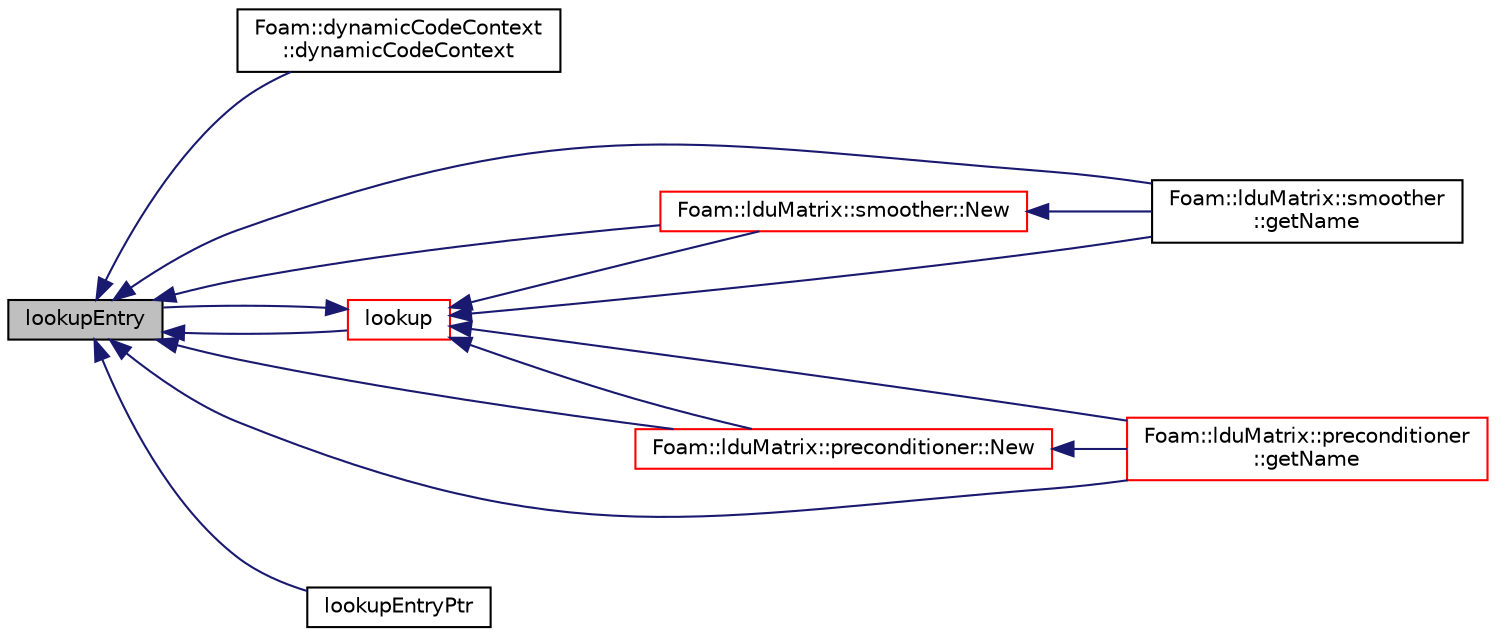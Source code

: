 digraph "lookupEntry"
{
  bgcolor="transparent";
  edge [fontname="Helvetica",fontsize="10",labelfontname="Helvetica",labelfontsize="10"];
  node [fontname="Helvetica",fontsize="10",shape=record];
  rankdir="LR";
  Node1 [label="lookupEntry",height=0.2,width=0.4,color="black", fillcolor="grey75", style="filled", fontcolor="black"];
  Node1 -> Node2 [dir="back",color="midnightblue",fontsize="10",style="solid",fontname="Helvetica"];
  Node2 [label="Foam::dynamicCodeContext\l::dynamicCodeContext",height=0.2,width=0.4,color="black",URL="$a00596.html#aaf616cf1d1395ba4d720994dc0d56732",tooltip="Construct from a dictionary. "];
  Node1 -> Node3 [dir="back",color="midnightblue",fontsize="10",style="solid",fontname="Helvetica"];
  Node3 [label="Foam::lduMatrix::smoother\l::getName",height=0.2,width=0.4,color="black",URL="$a02363.html#ac59fad692d6ce7568c8086fe89073005",tooltip="Find the smoother name (directly or from a sub-dictionary) "];
  Node1 -> Node4 [dir="back",color="midnightblue",fontsize="10",style="solid",fontname="Helvetica"];
  Node4 [label="Foam::lduMatrix::preconditioner\l::getName",height=0.2,width=0.4,color="red",URL="$a01957.html#ac59fad692d6ce7568c8086fe89073005",tooltip="Find the preconditioner name (directly or from a sub-dictionary) "];
  Node1 -> Node5 [dir="back",color="midnightblue",fontsize="10",style="solid",fontname="Helvetica"];
  Node5 [label="lookup",height=0.2,width=0.4,color="red",URL="$a00524.html#a8baab402d653d6e789f67c57e23a5b59",tooltip="Find and return an entry data stream. "];
  Node5 -> Node1 [dir="back",color="midnightblue",fontsize="10",style="solid",fontname="Helvetica"];
  Node5 -> Node4 [dir="back",color="midnightblue",fontsize="10",style="solid",fontname="Helvetica"];
  Node5 -> Node6 [dir="back",color="midnightblue",fontsize="10",style="solid",fontname="Helvetica"];
  Node6 [label="Foam::lduMatrix::preconditioner::New",height=0.2,width=0.4,color="red",URL="$a01957.html#a10c523f8a576f467c2ebf477d43107b7",tooltip="Return a new preconditioner. "];
  Node6 -> Node4 [dir="back",color="midnightblue",fontsize="10",style="solid",fontname="Helvetica"];
  Node5 -> Node3 [dir="back",color="midnightblue",fontsize="10",style="solid",fontname="Helvetica"];
  Node5 -> Node7 [dir="back",color="midnightblue",fontsize="10",style="solid",fontname="Helvetica"];
  Node7 [label="Foam::lduMatrix::smoother::New",height=0.2,width=0.4,color="red",URL="$a02363.html#a8d5691dd7f25aa4a7f95ac1e786df099",tooltip="Return a new smoother. "];
  Node7 -> Node3 [dir="back",color="midnightblue",fontsize="10",style="solid",fontname="Helvetica"];
  Node1 -> Node8 [dir="back",color="midnightblue",fontsize="10",style="solid",fontname="Helvetica"];
  Node8 [label="lookupEntryPtr",height=0.2,width=0.4,color="black",URL="$a00524.html#af87e2e7d0277918db5d388044ce0ffe0",tooltip="Find and return an entry data stream pointer for manipulation. "];
  Node1 -> Node7 [dir="back",color="midnightblue",fontsize="10",style="solid",fontname="Helvetica"];
  Node1 -> Node6 [dir="back",color="midnightblue",fontsize="10",style="solid",fontname="Helvetica"];
}
